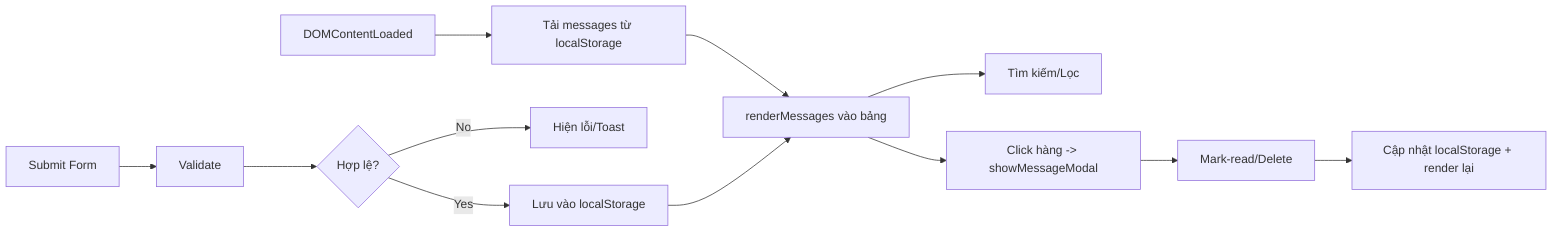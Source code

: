 flowchart LR
  A[DOMContentLoaded] --> B[Tải messages từ localStorage]
  B --> C[renderMessages vào bảng]
  C --> D[Tìm kiếm/Lọc]
  E[Submit Form] --> F[Validate]
  F --> G{Hợp lệ?}
  G -- No --> H[Hiện lỗi/Toast]
  G -- Yes --> I[Lưu vào localStorage]
  I --> C
  C --> J[Click hàng -> showMessageModal]
  J --> K[Mark-read/Delete]
  K --> L[Cập nhật localStorage + render lại]